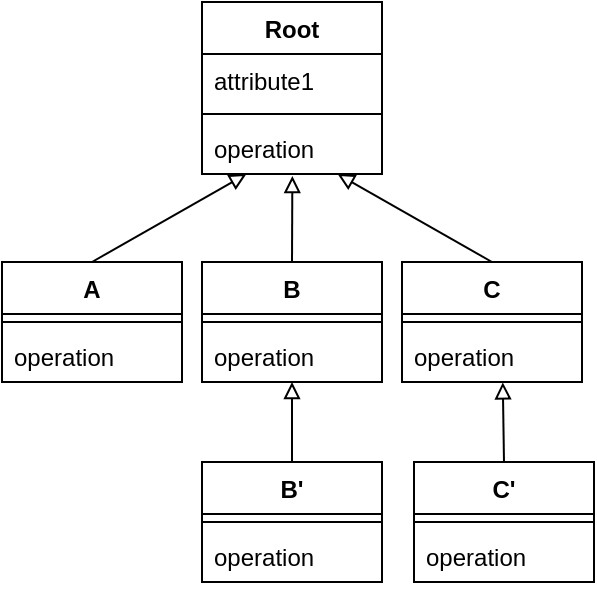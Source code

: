 <mxfile version="21.0.4" type="device"><diagram name="Page-1" id="GvvIMqApKBhiRhvYiiy_"><mxGraphModel dx="1034" dy="563" grid="1" gridSize="10" guides="1" tooltips="1" connect="1" arrows="1" fold="1" page="1" pageScale="1" pageWidth="827" pageHeight="1169" math="0" shadow="0"><root><mxCell id="0"/><mxCell id="1" parent="0"/><mxCell id="Xx6iwXofDVyKpLcuA4Zt-1" value="Root" style="swimlane;fontStyle=1;align=center;verticalAlign=top;childLayout=stackLayout;horizontal=1;startSize=26;horizontalStack=0;resizeParent=1;resizeParentMax=0;resizeLast=0;collapsible=1;marginBottom=0;whiteSpace=wrap;html=1;" vertex="1" parent="1"><mxGeometry x="370" y="260" width="90" height="86" as="geometry"/></mxCell><mxCell id="Xx6iwXofDVyKpLcuA4Zt-2" value="attribute1" style="text;strokeColor=none;fillColor=none;align=left;verticalAlign=top;spacingLeft=4;spacingRight=4;overflow=hidden;rotatable=0;points=[[0,0.5],[1,0.5]];portConstraint=eastwest;whiteSpace=wrap;html=1;" vertex="1" parent="Xx6iwXofDVyKpLcuA4Zt-1"><mxGeometry y="26" width="90" height="26" as="geometry"/></mxCell><mxCell id="Xx6iwXofDVyKpLcuA4Zt-3" value="" style="line;strokeWidth=1;fillColor=none;align=left;verticalAlign=middle;spacingTop=-1;spacingLeft=3;spacingRight=3;rotatable=0;labelPosition=right;points=[];portConstraint=eastwest;strokeColor=inherit;" vertex="1" parent="Xx6iwXofDVyKpLcuA4Zt-1"><mxGeometry y="52" width="90" height="8" as="geometry"/></mxCell><mxCell id="Xx6iwXofDVyKpLcuA4Zt-4" value="operation" style="text;strokeColor=none;fillColor=none;align=left;verticalAlign=top;spacingLeft=4;spacingRight=4;overflow=hidden;rotatable=0;points=[[0,0.5],[1,0.5]];portConstraint=eastwest;whiteSpace=wrap;html=1;" vertex="1" parent="Xx6iwXofDVyKpLcuA4Zt-1"><mxGeometry y="60" width="90" height="26" as="geometry"/></mxCell><mxCell id="Xx6iwXofDVyKpLcuA4Zt-10" style="rounded=0;orthogonalLoop=1;jettySize=auto;html=1;endArrow=block;endFill=0;exitX=0.5;exitY=0;exitDx=0;exitDy=0;" edge="1" parent="1" source="Xx6iwXofDVyKpLcuA4Zt-6" target="Xx6iwXofDVyKpLcuA4Zt-4"><mxGeometry relative="1" as="geometry"/></mxCell><mxCell id="Xx6iwXofDVyKpLcuA4Zt-6" value="A" style="swimlane;fontStyle=1;align=center;verticalAlign=top;childLayout=stackLayout;horizontal=1;startSize=26;horizontalStack=0;resizeParent=1;resizeParentMax=0;resizeLast=0;collapsible=1;marginBottom=0;whiteSpace=wrap;html=1;" vertex="1" parent="1"><mxGeometry x="270" y="390" width="90" height="60" as="geometry"/></mxCell><mxCell id="Xx6iwXofDVyKpLcuA4Zt-8" value="" style="line;strokeWidth=1;fillColor=none;align=left;verticalAlign=middle;spacingTop=-1;spacingLeft=3;spacingRight=3;rotatable=0;labelPosition=right;points=[];portConstraint=eastwest;strokeColor=inherit;" vertex="1" parent="Xx6iwXofDVyKpLcuA4Zt-6"><mxGeometry y="26" width="90" height="8" as="geometry"/></mxCell><mxCell id="Xx6iwXofDVyKpLcuA4Zt-9" value="operation" style="text;strokeColor=none;fillColor=none;align=left;verticalAlign=top;spacingLeft=4;spacingRight=4;overflow=hidden;rotatable=0;points=[[0,0.5],[1,0.5]];portConstraint=eastwest;whiteSpace=wrap;html=1;" vertex="1" parent="Xx6iwXofDVyKpLcuA4Zt-6"><mxGeometry y="34" width="90" height="26" as="geometry"/></mxCell><mxCell id="Xx6iwXofDVyKpLcuA4Zt-17" style="rounded=0;orthogonalLoop=1;jettySize=auto;html=1;endArrow=block;endFill=0;exitX=0.5;exitY=0;exitDx=0;exitDy=0;entryX=0.502;entryY=1.038;entryDx=0;entryDy=0;entryPerimeter=0;" edge="1" parent="1" source="Xx6iwXofDVyKpLcuA4Zt-11" target="Xx6iwXofDVyKpLcuA4Zt-4"><mxGeometry relative="1" as="geometry"><mxPoint x="423" y="347" as="targetPoint"/></mxGeometry></mxCell><mxCell id="Xx6iwXofDVyKpLcuA4Zt-11" value="B" style="swimlane;fontStyle=1;align=center;verticalAlign=top;childLayout=stackLayout;horizontal=1;startSize=26;horizontalStack=0;resizeParent=1;resizeParentMax=0;resizeLast=0;collapsible=1;marginBottom=0;whiteSpace=wrap;html=1;" vertex="1" parent="1"><mxGeometry x="370" y="390" width="90" height="60" as="geometry"/></mxCell><mxCell id="Xx6iwXofDVyKpLcuA4Zt-12" value="" style="line;strokeWidth=1;fillColor=none;align=left;verticalAlign=middle;spacingTop=-1;spacingLeft=3;spacingRight=3;rotatable=0;labelPosition=right;points=[];portConstraint=eastwest;strokeColor=inherit;" vertex="1" parent="Xx6iwXofDVyKpLcuA4Zt-11"><mxGeometry y="26" width="90" height="8" as="geometry"/></mxCell><mxCell id="Xx6iwXofDVyKpLcuA4Zt-13" value="operation" style="text;strokeColor=none;fillColor=none;align=left;verticalAlign=top;spacingLeft=4;spacingRight=4;overflow=hidden;rotatable=0;points=[[0,0.5],[1,0.5]];portConstraint=eastwest;whiteSpace=wrap;html=1;" vertex="1" parent="Xx6iwXofDVyKpLcuA4Zt-11"><mxGeometry y="34" width="90" height="26" as="geometry"/></mxCell><mxCell id="Xx6iwXofDVyKpLcuA4Zt-18" style="rounded=0;orthogonalLoop=1;jettySize=auto;html=1;endArrow=block;endFill=0;exitX=0.5;exitY=0;exitDx=0;exitDy=0;" edge="1" parent="1" source="Xx6iwXofDVyKpLcuA4Zt-14" target="Xx6iwXofDVyKpLcuA4Zt-4"><mxGeometry relative="1" as="geometry"/></mxCell><mxCell id="Xx6iwXofDVyKpLcuA4Zt-14" value="C" style="swimlane;fontStyle=1;align=center;verticalAlign=top;childLayout=stackLayout;horizontal=1;startSize=26;horizontalStack=0;resizeParent=1;resizeParentMax=0;resizeLast=0;collapsible=1;marginBottom=0;whiteSpace=wrap;html=1;" vertex="1" parent="1"><mxGeometry x="470" y="390" width="90" height="60" as="geometry"/></mxCell><mxCell id="Xx6iwXofDVyKpLcuA4Zt-15" value="" style="line;strokeWidth=1;fillColor=none;align=left;verticalAlign=middle;spacingTop=-1;spacingLeft=3;spacingRight=3;rotatable=0;labelPosition=right;points=[];portConstraint=eastwest;strokeColor=inherit;" vertex="1" parent="Xx6iwXofDVyKpLcuA4Zt-14"><mxGeometry y="26" width="90" height="8" as="geometry"/></mxCell><mxCell id="Xx6iwXofDVyKpLcuA4Zt-16" value="operation" style="text;strokeColor=none;fillColor=none;align=left;verticalAlign=top;spacingLeft=4;spacingRight=4;overflow=hidden;rotatable=0;points=[[0,0.5],[1,0.5]];portConstraint=eastwest;whiteSpace=wrap;html=1;" vertex="1" parent="Xx6iwXofDVyKpLcuA4Zt-14"><mxGeometry y="34" width="90" height="26" as="geometry"/></mxCell><mxCell id="Xx6iwXofDVyKpLcuA4Zt-19" style="rounded=0;orthogonalLoop=1;jettySize=auto;html=1;endArrow=block;endFill=0;exitX=0.5;exitY=0;exitDx=0;exitDy=0;" edge="1" parent="1" source="Xx6iwXofDVyKpLcuA4Zt-20" target="Xx6iwXofDVyKpLcuA4Zt-13"><mxGeometry relative="1" as="geometry"><mxPoint x="418" y="471" as="targetPoint"/></mxGeometry></mxCell><mxCell id="Xx6iwXofDVyKpLcuA4Zt-20" value="B'" style="swimlane;fontStyle=1;align=center;verticalAlign=top;childLayout=stackLayout;horizontal=1;startSize=26;horizontalStack=0;resizeParent=1;resizeParentMax=0;resizeLast=0;collapsible=1;marginBottom=0;whiteSpace=wrap;html=1;" vertex="1" parent="1"><mxGeometry x="370" y="490" width="90" height="60" as="geometry"/></mxCell><mxCell id="Xx6iwXofDVyKpLcuA4Zt-21" value="" style="line;strokeWidth=1;fillColor=none;align=left;verticalAlign=middle;spacingTop=-1;spacingLeft=3;spacingRight=3;rotatable=0;labelPosition=right;points=[];portConstraint=eastwest;strokeColor=inherit;" vertex="1" parent="Xx6iwXofDVyKpLcuA4Zt-20"><mxGeometry y="26" width="90" height="8" as="geometry"/></mxCell><mxCell id="Xx6iwXofDVyKpLcuA4Zt-22" value="operation" style="text;strokeColor=none;fillColor=none;align=left;verticalAlign=top;spacingLeft=4;spacingRight=4;overflow=hidden;rotatable=0;points=[[0,0.5],[1,0.5]];portConstraint=eastwest;whiteSpace=wrap;html=1;" vertex="1" parent="Xx6iwXofDVyKpLcuA4Zt-20"><mxGeometry y="34" width="90" height="26" as="geometry"/></mxCell><mxCell id="Xx6iwXofDVyKpLcuA4Zt-23" style="rounded=0;orthogonalLoop=1;jettySize=auto;html=1;endArrow=block;endFill=0;exitX=0.5;exitY=0;exitDx=0;exitDy=0;exitPerimeter=0;entryX=0.56;entryY=1.008;entryDx=0;entryDy=0;entryPerimeter=0;" edge="1" parent="1" source="Xx6iwXofDVyKpLcuA4Zt-24" target="Xx6iwXofDVyKpLcuA4Zt-16"><mxGeometry relative="1" as="geometry"><mxPoint x="438" y="470" as="targetPoint"/></mxGeometry></mxCell><mxCell id="Xx6iwXofDVyKpLcuA4Zt-24" value="C'" style="swimlane;fontStyle=1;align=center;verticalAlign=top;childLayout=stackLayout;horizontal=1;startSize=26;horizontalStack=0;resizeParent=1;resizeParentMax=0;resizeLast=0;collapsible=1;marginBottom=0;whiteSpace=wrap;html=1;" vertex="1" parent="1"><mxGeometry x="476" y="490" width="90" height="60" as="geometry"/></mxCell><mxCell id="Xx6iwXofDVyKpLcuA4Zt-25" value="" style="line;strokeWidth=1;fillColor=none;align=left;verticalAlign=middle;spacingTop=-1;spacingLeft=3;spacingRight=3;rotatable=0;labelPosition=right;points=[];portConstraint=eastwest;strokeColor=inherit;" vertex="1" parent="Xx6iwXofDVyKpLcuA4Zt-24"><mxGeometry y="26" width="90" height="8" as="geometry"/></mxCell><mxCell id="Xx6iwXofDVyKpLcuA4Zt-26" value="operation" style="text;strokeColor=none;fillColor=none;align=left;verticalAlign=top;spacingLeft=4;spacingRight=4;overflow=hidden;rotatable=0;points=[[0,0.5],[1,0.5]];portConstraint=eastwest;whiteSpace=wrap;html=1;" vertex="1" parent="Xx6iwXofDVyKpLcuA4Zt-24"><mxGeometry y="34" width="90" height="26" as="geometry"/></mxCell></root></mxGraphModel></diagram></mxfile>